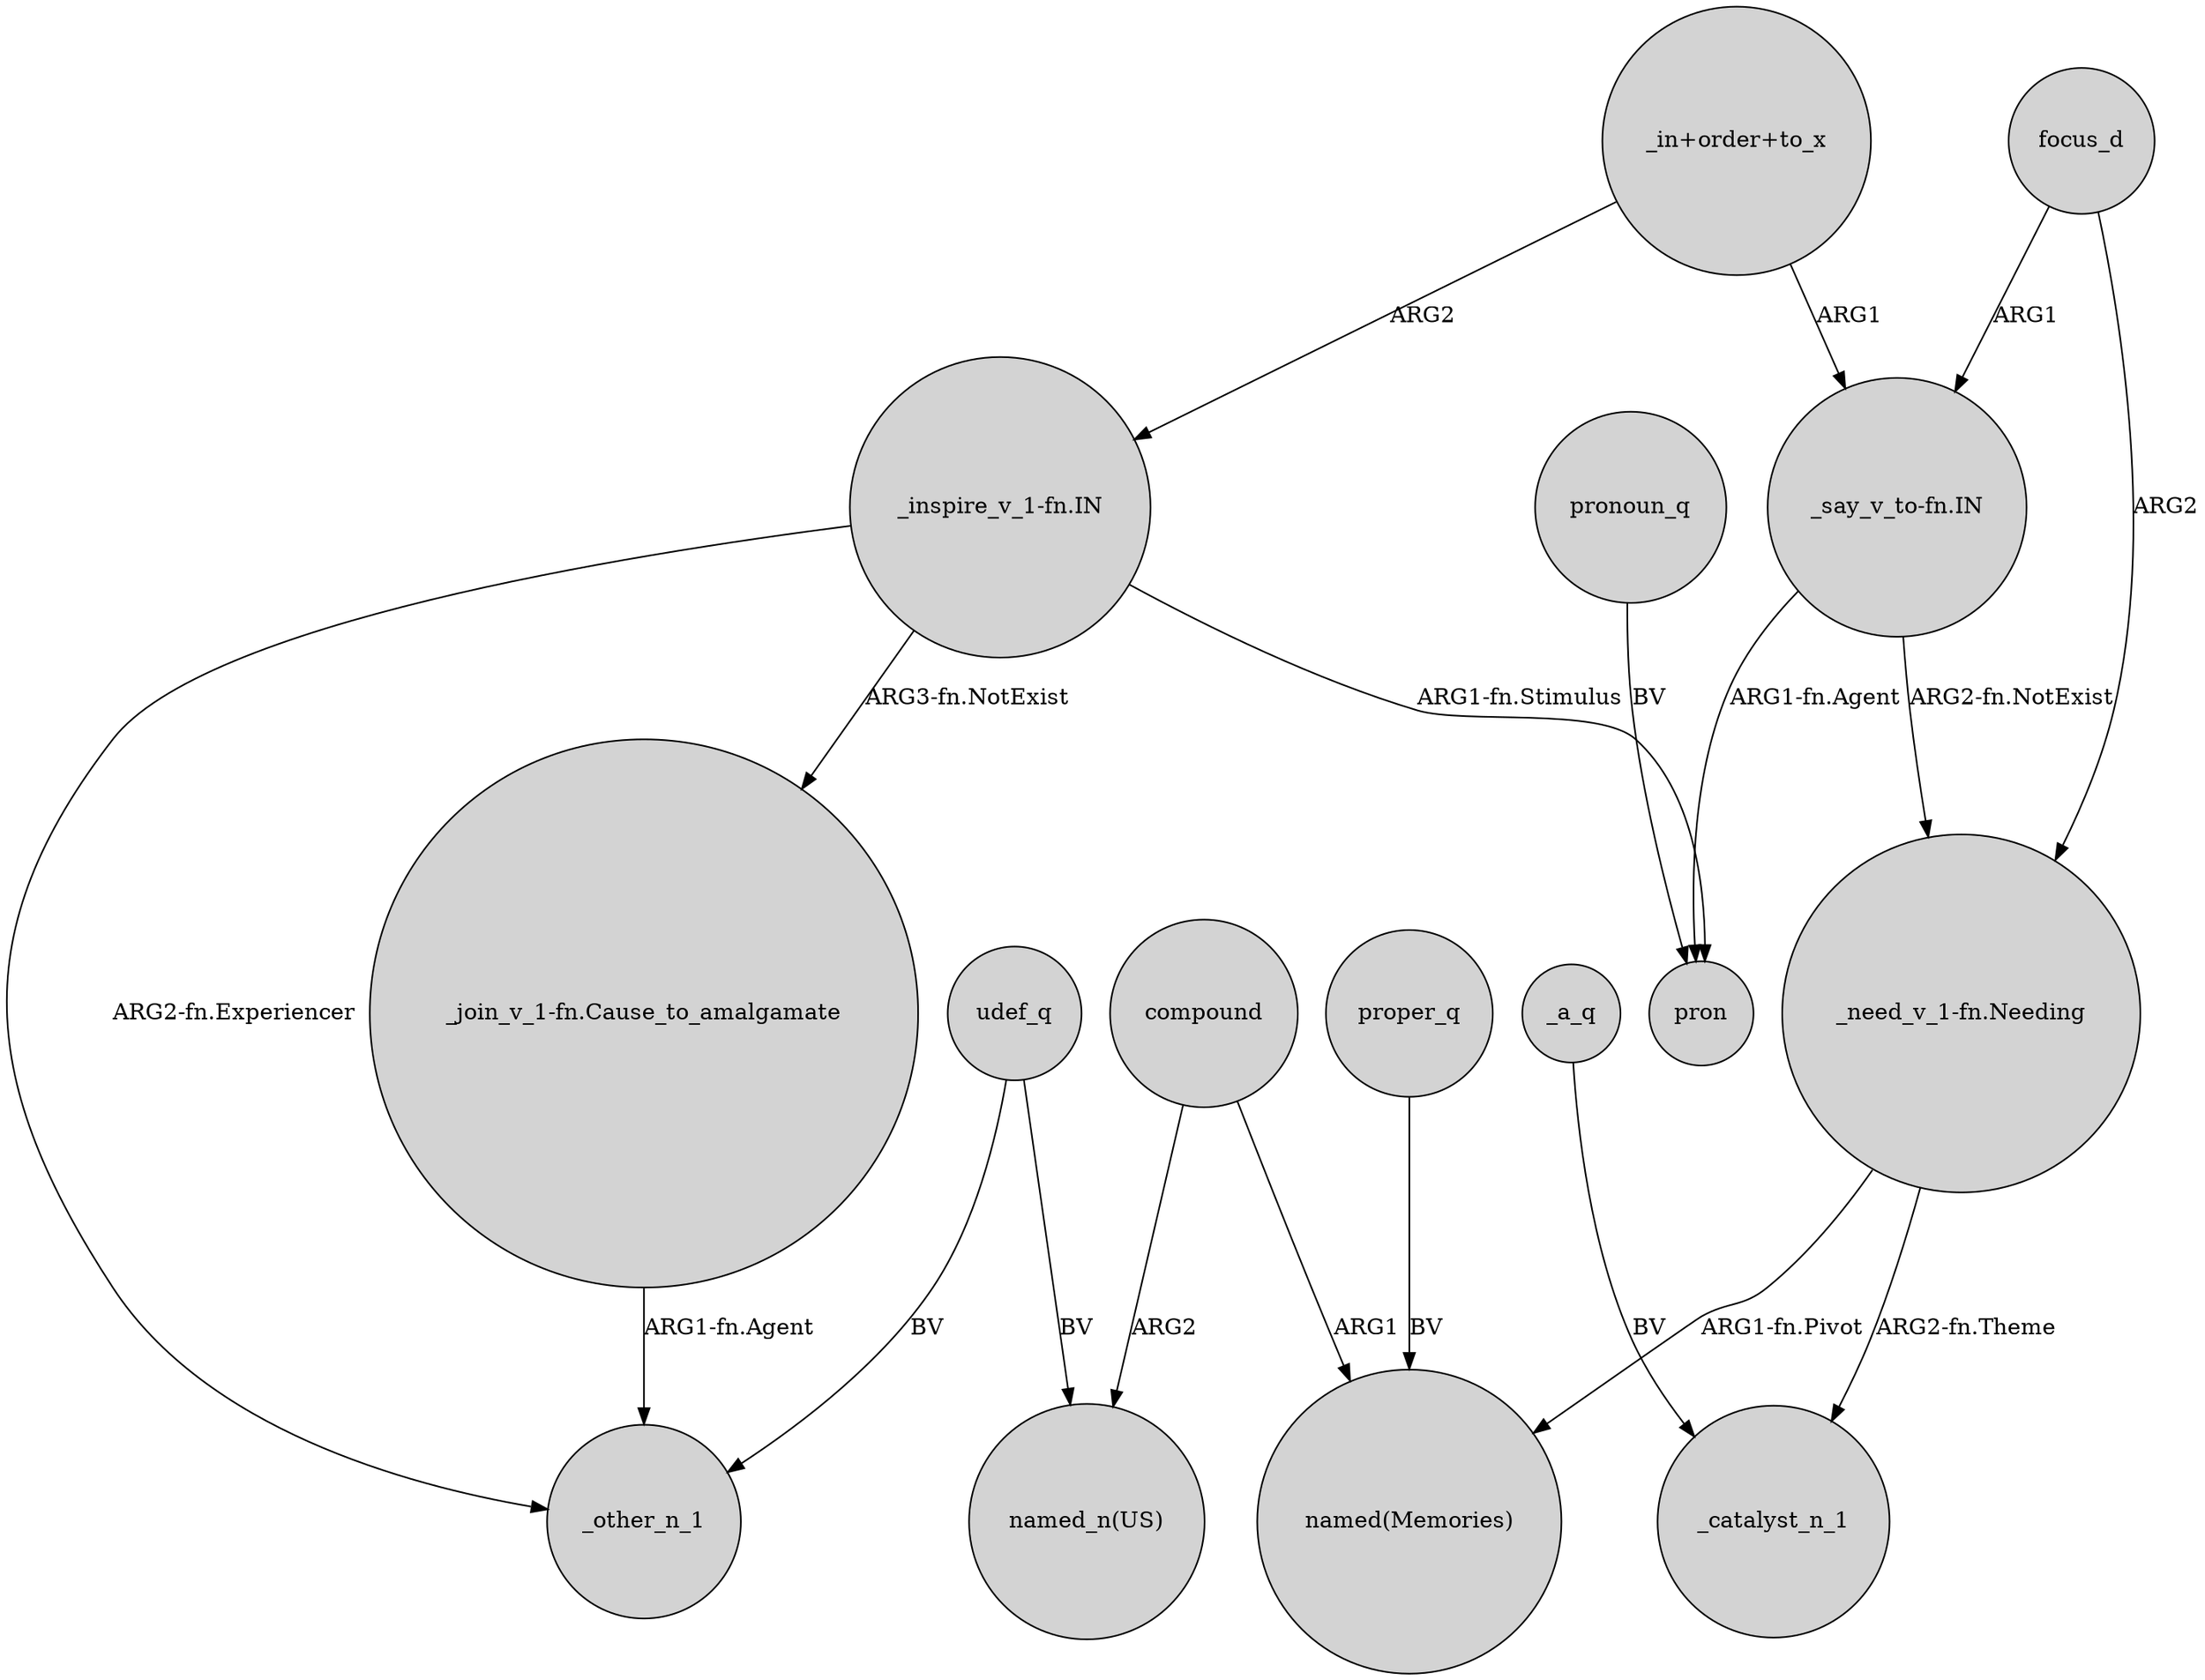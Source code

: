 digraph {
	node [shape=circle style=filled]
	udef_q -> "named_n(US)" [label=BV]
	"_need_v_1-fn.Needing" -> "named(Memories)" [label="ARG1-fn.Pivot"]
	"_inspire_v_1-fn.IN" -> pron [label="ARG1-fn.Stimulus"]
	"_in+order+to_x" -> "_inspire_v_1-fn.IN" [label=ARG2]
	"_say_v_to-fn.IN" -> "_need_v_1-fn.Needing" [label="ARG2-fn.NotExist"]
	"_in+order+to_x" -> "_say_v_to-fn.IN" [label=ARG1]
	compound -> "named_n(US)" [label=ARG2]
	udef_q -> _other_n_1 [label=BV]
	focus_d -> "_need_v_1-fn.Needing" [label=ARG2]
	pronoun_q -> pron [label=BV]
	"_inspire_v_1-fn.IN" -> "_join_v_1-fn.Cause_to_amalgamate" [label="ARG3-fn.NotExist"]
	compound -> "named(Memories)" [label=ARG1]
	"_join_v_1-fn.Cause_to_amalgamate" -> _other_n_1 [label="ARG1-fn.Agent"]
	_a_q -> _catalyst_n_1 [label=BV]
	"_need_v_1-fn.Needing" -> _catalyst_n_1 [label="ARG2-fn.Theme"]
	"_say_v_to-fn.IN" -> pron [label="ARG1-fn.Agent"]
	proper_q -> "named(Memories)" [label=BV]
	"_inspire_v_1-fn.IN" -> _other_n_1 [label="ARG2-fn.Experiencer"]
	focus_d -> "_say_v_to-fn.IN" [label=ARG1]
}
